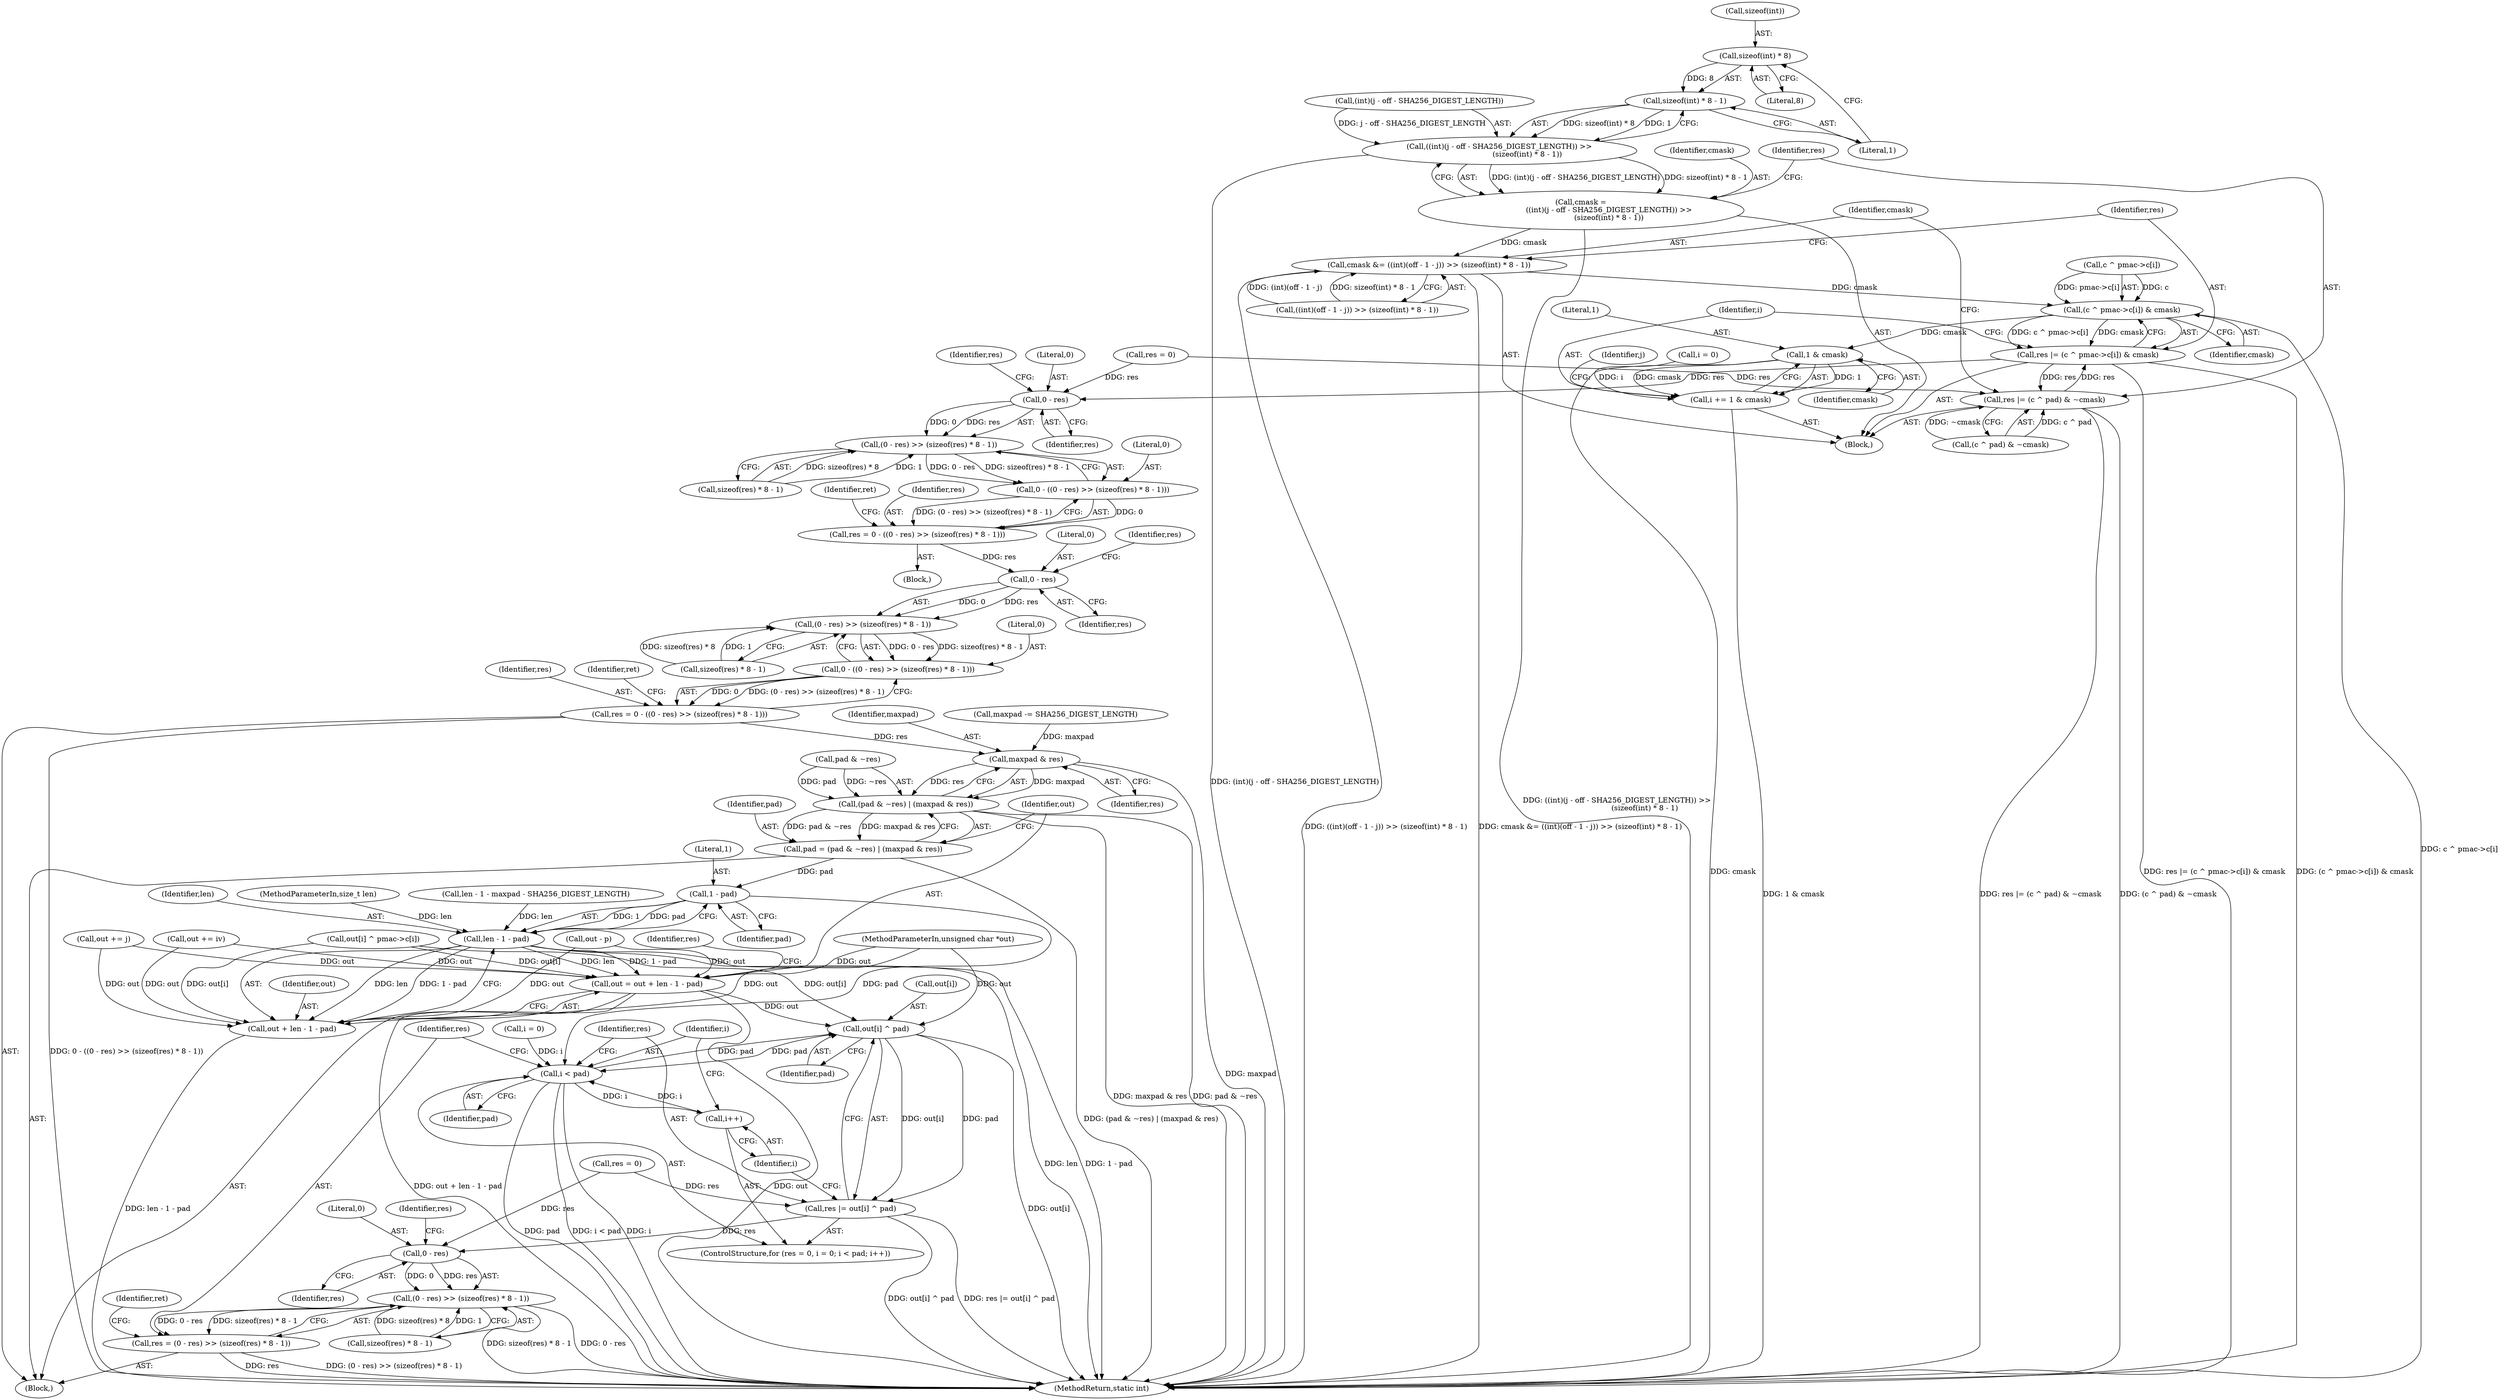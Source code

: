 digraph "0_openssl_68595c0c2886e7942a14f98c17a55a88afb6c292_0@API" {
"1001791" [label="(Call,sizeof(int) * 8)"];
"1001790" [label="(Call,sizeof(int) * 8 - 1)"];
"1001782" [label="(Call,((int)(j - off - SHA256_DIGEST_LENGTH)) >>\n                        (sizeof(int) * 8 - 1))"];
"1001780" [label="(Call,cmask =\n                        ((int)(j - off - SHA256_DIGEST_LENGTH)) >>\n                        (sizeof(int) * 8 - 1))"];
"1001803" [label="(Call,cmask &= ((int)(off - 1 - j)) >> (sizeof(int) * 8 - 1))"];
"1001821" [label="(Call,(c ^ pmac->c[i]) & cmask)"];
"1001819" [label="(Call,res |= (c ^ pmac->c[i]) & cmask)"];
"1001796" [label="(Call,res |= (c ^ pad) & ~cmask)"];
"1001843" [label="(Call,0 - res)"];
"1001842" [label="(Call,(0 - res) >> (sizeof(res) * 8 - 1))"];
"1001840" [label="(Call,0 - ((0 - res) >> (sizeof(res) * 8 - 1)))"];
"1001838" [label="(Call,res = 0 - ((0 - res) >> (sizeof(res) * 8 - 1)))"];
"1001862" [label="(Call,0 - res)"];
"1001861" [label="(Call,(0 - res) >> (sizeof(res) * 8 - 1))"];
"1001859" [label="(Call,0 - ((0 - res) >> (sizeof(res) * 8 - 1)))"];
"1001857" [label="(Call,res = 0 - ((0 - res) >> (sizeof(res) * 8 - 1)))"];
"1001882" [label="(Call,maxpad & res)"];
"1001878" [label="(Call,(pad & ~res) | (maxpad & res))"];
"1001876" [label="(Call,pad = (pad & ~res) | (maxpad & res))"];
"1001891" [label="(Call,1 - pad)"];
"1001889" [label="(Call,len - 1 - pad)"];
"1001885" [label="(Call,out = out + len - 1 - pad)"];
"1001909" [label="(Call,out[i] ^ pad)"];
"1001902" [label="(Call,i < pad)"];
"1001905" [label="(Call,i++)"];
"1001907" [label="(Call,res |= out[i] ^ pad)"];
"1001917" [label="(Call,0 - res)"];
"1001916" [label="(Call,(0 - res) >> (sizeof(res) * 8 - 1))"];
"1001914" [label="(Call,res = (0 - res) >> (sizeof(res) * 8 - 1))"];
"1001887" [label="(Call,out + len - 1 - pad)"];
"1001832" [label="(Call,1 & cmask)"];
"1001830" [label="(Call,i += 1 & cmask)"];
"1001883" [label="(Identifier,maxpad)"];
"1001890" [label="(Identifier,len)"];
"1001914" [label="(Call,res = (0 - res) >> (sizeof(res) * 8 - 1))"];
"1001906" [label="(Identifier,i)"];
"1001879" [label="(Call,pad & ~res)"];
"1001878" [label="(Call,(pad & ~res) | (maxpad & res))"];
"1001861" [label="(Call,(0 - res) >> (sizeof(res) * 8 - 1))"];
"1000724" [label="(Call,out += j)"];
"1001835" [label="(Call,maxpad -= SHA256_DIGEST_LENGTH)"];
"1001763" [label="(Call,i = 0)"];
"1001834" [label="(Identifier,cmask)"];
"1001888" [label="(Identifier,out)"];
"1001843" [label="(Call,0 - res)"];
"1000125" [label="(MethodParameterIn,unsigned char *out)"];
"1001842" [label="(Call,(0 - res) >> (sizeof(res) * 8 - 1))"];
"1001857" [label="(Call,res = 0 - ((0 - res) >> (sizeof(res) * 8 - 1)))"];
"1001833" [label="(Literal,1)"];
"1001887" [label="(Call,out + len - 1 - pad)"];
"1001904" [label="(Identifier,pad)"];
"1001822" [label="(Call,c ^ pmac->c[i])"];
"1001923" [label="(Identifier,res)"];
"1001917" [label="(Call,0 - res)"];
"1001899" [label="(Call,i = 0)"];
"1001849" [label="(Identifier,res)"];
"1001853" [label="(Identifier,ret)"];
"1001821" [label="(Call,(c ^ pmac->c[i]) & cmask)"];
"1001865" [label="(Call,sizeof(res) * 8 - 1)"];
"1001863" [label="(Literal,0)"];
"1001920" [label="(Call,sizeof(res) * 8 - 1)"];
"1000127" [label="(MethodParameterIn,size_t len)"];
"1001805" [label="(Call,((int)(off - 1 - j)) >> (sizeof(int) * 8 - 1))"];
"1001896" [label="(Call,res = 0)"];
"1001893" [label="(Identifier,pad)"];
"1001845" [label="(Identifier,res)"];
"1001782" [label="(Call,((int)(j - off - SHA256_DIGEST_LENGTH)) >>\n                        (sizeof(int) * 8 - 1))"];
"1001892" [label="(Literal,1)"];
"1001858" [label="(Identifier,res)"];
"1001794" [label="(Literal,8)"];
"1001773" [label="(Identifier,j)"];
"1001733" [label="(Block,)"];
"1001859" [label="(Call,0 - ((0 - res) >> (sizeof(res) * 8 - 1)))"];
"1001739" [label="(Call,len - 1 - maxpad - SHA256_DIGEST_LENGTH)"];
"1001903" [label="(Identifier,i)"];
"1001840" [label="(Call,0 - ((0 - res) >> (sizeof(res) * 8 - 1)))"];
"1001781" [label="(Identifier,cmask)"];
"1001884" [label="(Identifier,res)"];
"1001798" [label="(Call,(c ^ pad) & ~cmask)"];
"1000580" [label="(Call,out += iv)"];
"1001795" [label="(Literal,1)"];
"1001876" [label="(Call,pad = (pad & ~res) | (maxpad & res))"];
"1001891" [label="(Call,1 - pad)"];
"1001846" [label="(Call,sizeof(res) * 8 - 1)"];
"1001860" [label="(Literal,0)"];
"1001796" [label="(Call,res |= (c ^ pad) & ~cmask)"];
"1001839" [label="(Identifier,res)"];
"1001915" [label="(Identifier,res)"];
"1001841" [label="(Literal,0)"];
"1001913" [label="(Identifier,pad)"];
"1001927" [label="(Identifier,ret)"];
"1001905" [label="(Call,i++)"];
"1001780" [label="(Call,cmask =\n                        ((int)(j - off - SHA256_DIGEST_LENGTH)) >>\n                        (sizeof(int) * 8 - 1))"];
"1001804" [label="(Identifier,cmask)"];
"1001907" [label="(Call,res |= out[i] ^ pad)"];
"1001872" [label="(Identifier,ret)"];
"1000496" [label="(Block,)"];
"1001790" [label="(Call,sizeof(int) * 8 - 1)"];
"1001783" [label="(Call,(int)(j - off - SHA256_DIGEST_LENGTH))"];
"1001791" [label="(Call,sizeof(int) * 8)"];
"1001889" [label="(Call,len - 1 - pad)"];
"1001944" [label="(MethodReturn,static int)"];
"1001909" [label="(Call,out[i] ^ pad)"];
"1001910" [label="(Call,out[i])"];
"1001844" [label="(Literal,0)"];
"1001882" [label="(Call,maxpad & res)"];
"1001819" [label="(Call,res |= (c ^ pmac->c[i]) & cmask)"];
"1001797" [label="(Identifier,res)"];
"1001820" [label="(Identifier,res)"];
"1001902" [label="(Call,i < pad)"];
"1001916" [label="(Call,(0 - res) >> (sizeof(res) * 8 - 1))"];
"1001897" [label="(Identifier,res)"];
"1001832" [label="(Call,1 & cmask)"];
"1001831" [label="(Identifier,i)"];
"1001908" [label="(Identifier,res)"];
"1001868" [label="(Identifier,res)"];
"1000553" [label="(Call,out[i] ^ pmac->c[i])"];
"1001862" [label="(Call,0 - res)"];
"1001829" [label="(Identifier,cmask)"];
"1001803" [label="(Call,cmask &= ((int)(off - 1 - j)) >> (sizeof(int) * 8 - 1))"];
"1001918" [label="(Literal,0)"];
"1001885" [label="(Call,out = out + len - 1 - pad)"];
"1001774" [label="(Block,)"];
"1001894" [label="(ControlStructure,for (res = 0, i = 0; i < pad; i++))"];
"1001749" [label="(Call,out - p)"];
"1001759" [label="(Call,res = 0)"];
"1001877" [label="(Identifier,pad)"];
"1001886" [label="(Identifier,out)"];
"1001838" [label="(Call,res = 0 - ((0 - res) >> (sizeof(res) * 8 - 1)))"];
"1001919" [label="(Identifier,res)"];
"1001864" [label="(Identifier,res)"];
"1001792" [label="(Call,sizeof(int))"];
"1001830" [label="(Call,i += 1 & cmask)"];
"1001791" -> "1001790"  [label="AST: "];
"1001791" -> "1001794"  [label="CFG: "];
"1001792" -> "1001791"  [label="AST: "];
"1001794" -> "1001791"  [label="AST: "];
"1001795" -> "1001791"  [label="CFG: "];
"1001791" -> "1001790"  [label="DDG: 8"];
"1001790" -> "1001782"  [label="AST: "];
"1001790" -> "1001795"  [label="CFG: "];
"1001795" -> "1001790"  [label="AST: "];
"1001782" -> "1001790"  [label="CFG: "];
"1001790" -> "1001782"  [label="DDG: sizeof(int) * 8"];
"1001790" -> "1001782"  [label="DDG: 1"];
"1001782" -> "1001780"  [label="AST: "];
"1001783" -> "1001782"  [label="AST: "];
"1001780" -> "1001782"  [label="CFG: "];
"1001782" -> "1001944"  [label="DDG: (int)(j - off - SHA256_DIGEST_LENGTH)"];
"1001782" -> "1001780"  [label="DDG: (int)(j - off - SHA256_DIGEST_LENGTH)"];
"1001782" -> "1001780"  [label="DDG: sizeof(int) * 8 - 1"];
"1001783" -> "1001782"  [label="DDG: j - off - SHA256_DIGEST_LENGTH"];
"1001780" -> "1001774"  [label="AST: "];
"1001781" -> "1001780"  [label="AST: "];
"1001797" -> "1001780"  [label="CFG: "];
"1001780" -> "1001944"  [label="DDG: ((int)(j - off - SHA256_DIGEST_LENGTH)) >>\n                        (sizeof(int) * 8 - 1)"];
"1001780" -> "1001803"  [label="DDG: cmask"];
"1001803" -> "1001774"  [label="AST: "];
"1001803" -> "1001805"  [label="CFG: "];
"1001804" -> "1001803"  [label="AST: "];
"1001805" -> "1001803"  [label="AST: "];
"1001820" -> "1001803"  [label="CFG: "];
"1001803" -> "1001944"  [label="DDG: ((int)(off - 1 - j)) >> (sizeof(int) * 8 - 1)"];
"1001803" -> "1001944"  [label="DDG: cmask &= ((int)(off - 1 - j)) >> (sizeof(int) * 8 - 1)"];
"1001805" -> "1001803"  [label="DDG: (int)(off - 1 - j)"];
"1001805" -> "1001803"  [label="DDG: sizeof(int) * 8 - 1"];
"1001803" -> "1001821"  [label="DDG: cmask"];
"1001821" -> "1001819"  [label="AST: "];
"1001821" -> "1001829"  [label="CFG: "];
"1001822" -> "1001821"  [label="AST: "];
"1001829" -> "1001821"  [label="AST: "];
"1001819" -> "1001821"  [label="CFG: "];
"1001821" -> "1001944"  [label="DDG: c ^ pmac->c[i]"];
"1001821" -> "1001819"  [label="DDG: c ^ pmac->c[i]"];
"1001821" -> "1001819"  [label="DDG: cmask"];
"1001822" -> "1001821"  [label="DDG: c"];
"1001822" -> "1001821"  [label="DDG: pmac->c[i]"];
"1001821" -> "1001832"  [label="DDG: cmask"];
"1001819" -> "1001774"  [label="AST: "];
"1001820" -> "1001819"  [label="AST: "];
"1001831" -> "1001819"  [label="CFG: "];
"1001819" -> "1001944"  [label="DDG: res |= (c ^ pmac->c[i]) & cmask"];
"1001819" -> "1001944"  [label="DDG: (c ^ pmac->c[i]) & cmask"];
"1001819" -> "1001796"  [label="DDG: res"];
"1001796" -> "1001819"  [label="DDG: res"];
"1001819" -> "1001843"  [label="DDG: res"];
"1001796" -> "1001774"  [label="AST: "];
"1001796" -> "1001798"  [label="CFG: "];
"1001797" -> "1001796"  [label="AST: "];
"1001798" -> "1001796"  [label="AST: "];
"1001804" -> "1001796"  [label="CFG: "];
"1001796" -> "1001944"  [label="DDG: res |= (c ^ pad) & ~cmask"];
"1001796" -> "1001944"  [label="DDG: (c ^ pad) & ~cmask"];
"1001759" -> "1001796"  [label="DDG: res"];
"1001798" -> "1001796"  [label="DDG: c ^ pad"];
"1001798" -> "1001796"  [label="DDG: ~cmask"];
"1001843" -> "1001842"  [label="AST: "];
"1001843" -> "1001845"  [label="CFG: "];
"1001844" -> "1001843"  [label="AST: "];
"1001845" -> "1001843"  [label="AST: "];
"1001849" -> "1001843"  [label="CFG: "];
"1001843" -> "1001842"  [label="DDG: 0"];
"1001843" -> "1001842"  [label="DDG: res"];
"1001759" -> "1001843"  [label="DDG: res"];
"1001842" -> "1001840"  [label="AST: "];
"1001842" -> "1001846"  [label="CFG: "];
"1001846" -> "1001842"  [label="AST: "];
"1001840" -> "1001842"  [label="CFG: "];
"1001842" -> "1001840"  [label="DDG: 0 - res"];
"1001842" -> "1001840"  [label="DDG: sizeof(res) * 8 - 1"];
"1001846" -> "1001842"  [label="DDG: sizeof(res) * 8"];
"1001846" -> "1001842"  [label="DDG: 1"];
"1001840" -> "1001838"  [label="AST: "];
"1001841" -> "1001840"  [label="AST: "];
"1001838" -> "1001840"  [label="CFG: "];
"1001840" -> "1001838"  [label="DDG: 0"];
"1001840" -> "1001838"  [label="DDG: (0 - res) >> (sizeof(res) * 8 - 1)"];
"1001838" -> "1001733"  [label="AST: "];
"1001839" -> "1001838"  [label="AST: "];
"1001853" -> "1001838"  [label="CFG: "];
"1001838" -> "1001862"  [label="DDG: res"];
"1001862" -> "1001861"  [label="AST: "];
"1001862" -> "1001864"  [label="CFG: "];
"1001863" -> "1001862"  [label="AST: "];
"1001864" -> "1001862"  [label="AST: "];
"1001868" -> "1001862"  [label="CFG: "];
"1001862" -> "1001861"  [label="DDG: 0"];
"1001862" -> "1001861"  [label="DDG: res"];
"1001861" -> "1001859"  [label="AST: "];
"1001861" -> "1001865"  [label="CFG: "];
"1001865" -> "1001861"  [label="AST: "];
"1001859" -> "1001861"  [label="CFG: "];
"1001861" -> "1001859"  [label="DDG: 0 - res"];
"1001861" -> "1001859"  [label="DDG: sizeof(res) * 8 - 1"];
"1001865" -> "1001861"  [label="DDG: sizeof(res) * 8"];
"1001865" -> "1001861"  [label="DDG: 1"];
"1001859" -> "1001857"  [label="AST: "];
"1001860" -> "1001859"  [label="AST: "];
"1001857" -> "1001859"  [label="CFG: "];
"1001859" -> "1001857"  [label="DDG: 0"];
"1001859" -> "1001857"  [label="DDG: (0 - res) >> (sizeof(res) * 8 - 1)"];
"1001857" -> "1000496"  [label="AST: "];
"1001858" -> "1001857"  [label="AST: "];
"1001872" -> "1001857"  [label="CFG: "];
"1001857" -> "1001944"  [label="DDG: 0 - ((0 - res) >> (sizeof(res) * 8 - 1))"];
"1001857" -> "1001882"  [label="DDG: res"];
"1001882" -> "1001878"  [label="AST: "];
"1001882" -> "1001884"  [label="CFG: "];
"1001883" -> "1001882"  [label="AST: "];
"1001884" -> "1001882"  [label="AST: "];
"1001878" -> "1001882"  [label="CFG: "];
"1001882" -> "1001944"  [label="DDG: maxpad"];
"1001882" -> "1001878"  [label="DDG: maxpad"];
"1001882" -> "1001878"  [label="DDG: res"];
"1001835" -> "1001882"  [label="DDG: maxpad"];
"1001878" -> "1001876"  [label="AST: "];
"1001879" -> "1001878"  [label="AST: "];
"1001876" -> "1001878"  [label="CFG: "];
"1001878" -> "1001944"  [label="DDG: pad & ~res"];
"1001878" -> "1001944"  [label="DDG: maxpad & res"];
"1001878" -> "1001876"  [label="DDG: pad & ~res"];
"1001878" -> "1001876"  [label="DDG: maxpad & res"];
"1001879" -> "1001878"  [label="DDG: pad"];
"1001879" -> "1001878"  [label="DDG: ~res"];
"1001876" -> "1000496"  [label="AST: "];
"1001877" -> "1001876"  [label="AST: "];
"1001886" -> "1001876"  [label="CFG: "];
"1001876" -> "1001944"  [label="DDG: (pad & ~res) | (maxpad & res)"];
"1001876" -> "1001891"  [label="DDG: pad"];
"1001891" -> "1001889"  [label="AST: "];
"1001891" -> "1001893"  [label="CFG: "];
"1001892" -> "1001891"  [label="AST: "];
"1001893" -> "1001891"  [label="AST: "];
"1001889" -> "1001891"  [label="CFG: "];
"1001891" -> "1001889"  [label="DDG: 1"];
"1001891" -> "1001889"  [label="DDG: pad"];
"1001891" -> "1001902"  [label="DDG: pad"];
"1001889" -> "1001887"  [label="AST: "];
"1001890" -> "1001889"  [label="AST: "];
"1001887" -> "1001889"  [label="CFG: "];
"1001889" -> "1001944"  [label="DDG: len"];
"1001889" -> "1001944"  [label="DDG: 1 - pad"];
"1001889" -> "1001885"  [label="DDG: len"];
"1001889" -> "1001885"  [label="DDG: 1 - pad"];
"1001889" -> "1001887"  [label="DDG: len"];
"1001889" -> "1001887"  [label="DDG: 1 - pad"];
"1001739" -> "1001889"  [label="DDG: len"];
"1000127" -> "1001889"  [label="DDG: len"];
"1001885" -> "1000496"  [label="AST: "];
"1001885" -> "1001887"  [label="CFG: "];
"1001886" -> "1001885"  [label="AST: "];
"1001887" -> "1001885"  [label="AST: "];
"1001897" -> "1001885"  [label="CFG: "];
"1001885" -> "1001944"  [label="DDG: out + len - 1 - pad"];
"1001885" -> "1001944"  [label="DDG: out"];
"1001749" -> "1001885"  [label="DDG: out"];
"1000553" -> "1001885"  [label="DDG: out[i]"];
"1000125" -> "1001885"  [label="DDG: out"];
"1000580" -> "1001885"  [label="DDG: out"];
"1000724" -> "1001885"  [label="DDG: out"];
"1001885" -> "1001909"  [label="DDG: out"];
"1001909" -> "1001907"  [label="AST: "];
"1001909" -> "1001913"  [label="CFG: "];
"1001910" -> "1001909"  [label="AST: "];
"1001913" -> "1001909"  [label="AST: "];
"1001907" -> "1001909"  [label="CFG: "];
"1001909" -> "1001944"  [label="DDG: out[i]"];
"1001909" -> "1001902"  [label="DDG: pad"];
"1001909" -> "1001907"  [label="DDG: out[i]"];
"1001909" -> "1001907"  [label="DDG: pad"];
"1000553" -> "1001909"  [label="DDG: out[i]"];
"1000125" -> "1001909"  [label="DDG: out"];
"1001902" -> "1001909"  [label="DDG: pad"];
"1001902" -> "1001894"  [label="AST: "];
"1001902" -> "1001904"  [label="CFG: "];
"1001903" -> "1001902"  [label="AST: "];
"1001904" -> "1001902"  [label="AST: "];
"1001908" -> "1001902"  [label="CFG: "];
"1001915" -> "1001902"  [label="CFG: "];
"1001902" -> "1001944"  [label="DDG: pad"];
"1001902" -> "1001944"  [label="DDG: i < pad"];
"1001902" -> "1001944"  [label="DDG: i"];
"1001905" -> "1001902"  [label="DDG: i"];
"1001899" -> "1001902"  [label="DDG: i"];
"1001902" -> "1001905"  [label="DDG: i"];
"1001905" -> "1001894"  [label="AST: "];
"1001905" -> "1001906"  [label="CFG: "];
"1001906" -> "1001905"  [label="AST: "];
"1001903" -> "1001905"  [label="CFG: "];
"1001907" -> "1001894"  [label="AST: "];
"1001908" -> "1001907"  [label="AST: "];
"1001906" -> "1001907"  [label="CFG: "];
"1001907" -> "1001944"  [label="DDG: res |= out[i] ^ pad"];
"1001907" -> "1001944"  [label="DDG: out[i] ^ pad"];
"1001896" -> "1001907"  [label="DDG: res"];
"1001907" -> "1001917"  [label="DDG: res"];
"1001917" -> "1001916"  [label="AST: "];
"1001917" -> "1001919"  [label="CFG: "];
"1001918" -> "1001917"  [label="AST: "];
"1001919" -> "1001917"  [label="AST: "];
"1001923" -> "1001917"  [label="CFG: "];
"1001917" -> "1001916"  [label="DDG: 0"];
"1001917" -> "1001916"  [label="DDG: res"];
"1001896" -> "1001917"  [label="DDG: res"];
"1001916" -> "1001914"  [label="AST: "];
"1001916" -> "1001920"  [label="CFG: "];
"1001920" -> "1001916"  [label="AST: "];
"1001914" -> "1001916"  [label="CFG: "];
"1001916" -> "1001944"  [label="DDG: 0 - res"];
"1001916" -> "1001944"  [label="DDG: sizeof(res) * 8 - 1"];
"1001916" -> "1001914"  [label="DDG: 0 - res"];
"1001916" -> "1001914"  [label="DDG: sizeof(res) * 8 - 1"];
"1001920" -> "1001916"  [label="DDG: sizeof(res) * 8"];
"1001920" -> "1001916"  [label="DDG: 1"];
"1001914" -> "1000496"  [label="AST: "];
"1001915" -> "1001914"  [label="AST: "];
"1001927" -> "1001914"  [label="CFG: "];
"1001914" -> "1001944"  [label="DDG: (0 - res) >> (sizeof(res) * 8 - 1)"];
"1001914" -> "1001944"  [label="DDG: res"];
"1001888" -> "1001887"  [label="AST: "];
"1001887" -> "1001944"  [label="DDG: len - 1 - pad"];
"1001749" -> "1001887"  [label="DDG: out"];
"1000553" -> "1001887"  [label="DDG: out[i]"];
"1000125" -> "1001887"  [label="DDG: out"];
"1000580" -> "1001887"  [label="DDG: out"];
"1000724" -> "1001887"  [label="DDG: out"];
"1001832" -> "1001830"  [label="AST: "];
"1001832" -> "1001834"  [label="CFG: "];
"1001833" -> "1001832"  [label="AST: "];
"1001834" -> "1001832"  [label="AST: "];
"1001830" -> "1001832"  [label="CFG: "];
"1001832" -> "1001944"  [label="DDG: cmask"];
"1001832" -> "1001830"  [label="DDG: 1"];
"1001832" -> "1001830"  [label="DDG: cmask"];
"1001830" -> "1001774"  [label="AST: "];
"1001831" -> "1001830"  [label="AST: "];
"1001773" -> "1001830"  [label="CFG: "];
"1001830" -> "1001944"  [label="DDG: 1 & cmask"];
"1001763" -> "1001830"  [label="DDG: i"];
}
